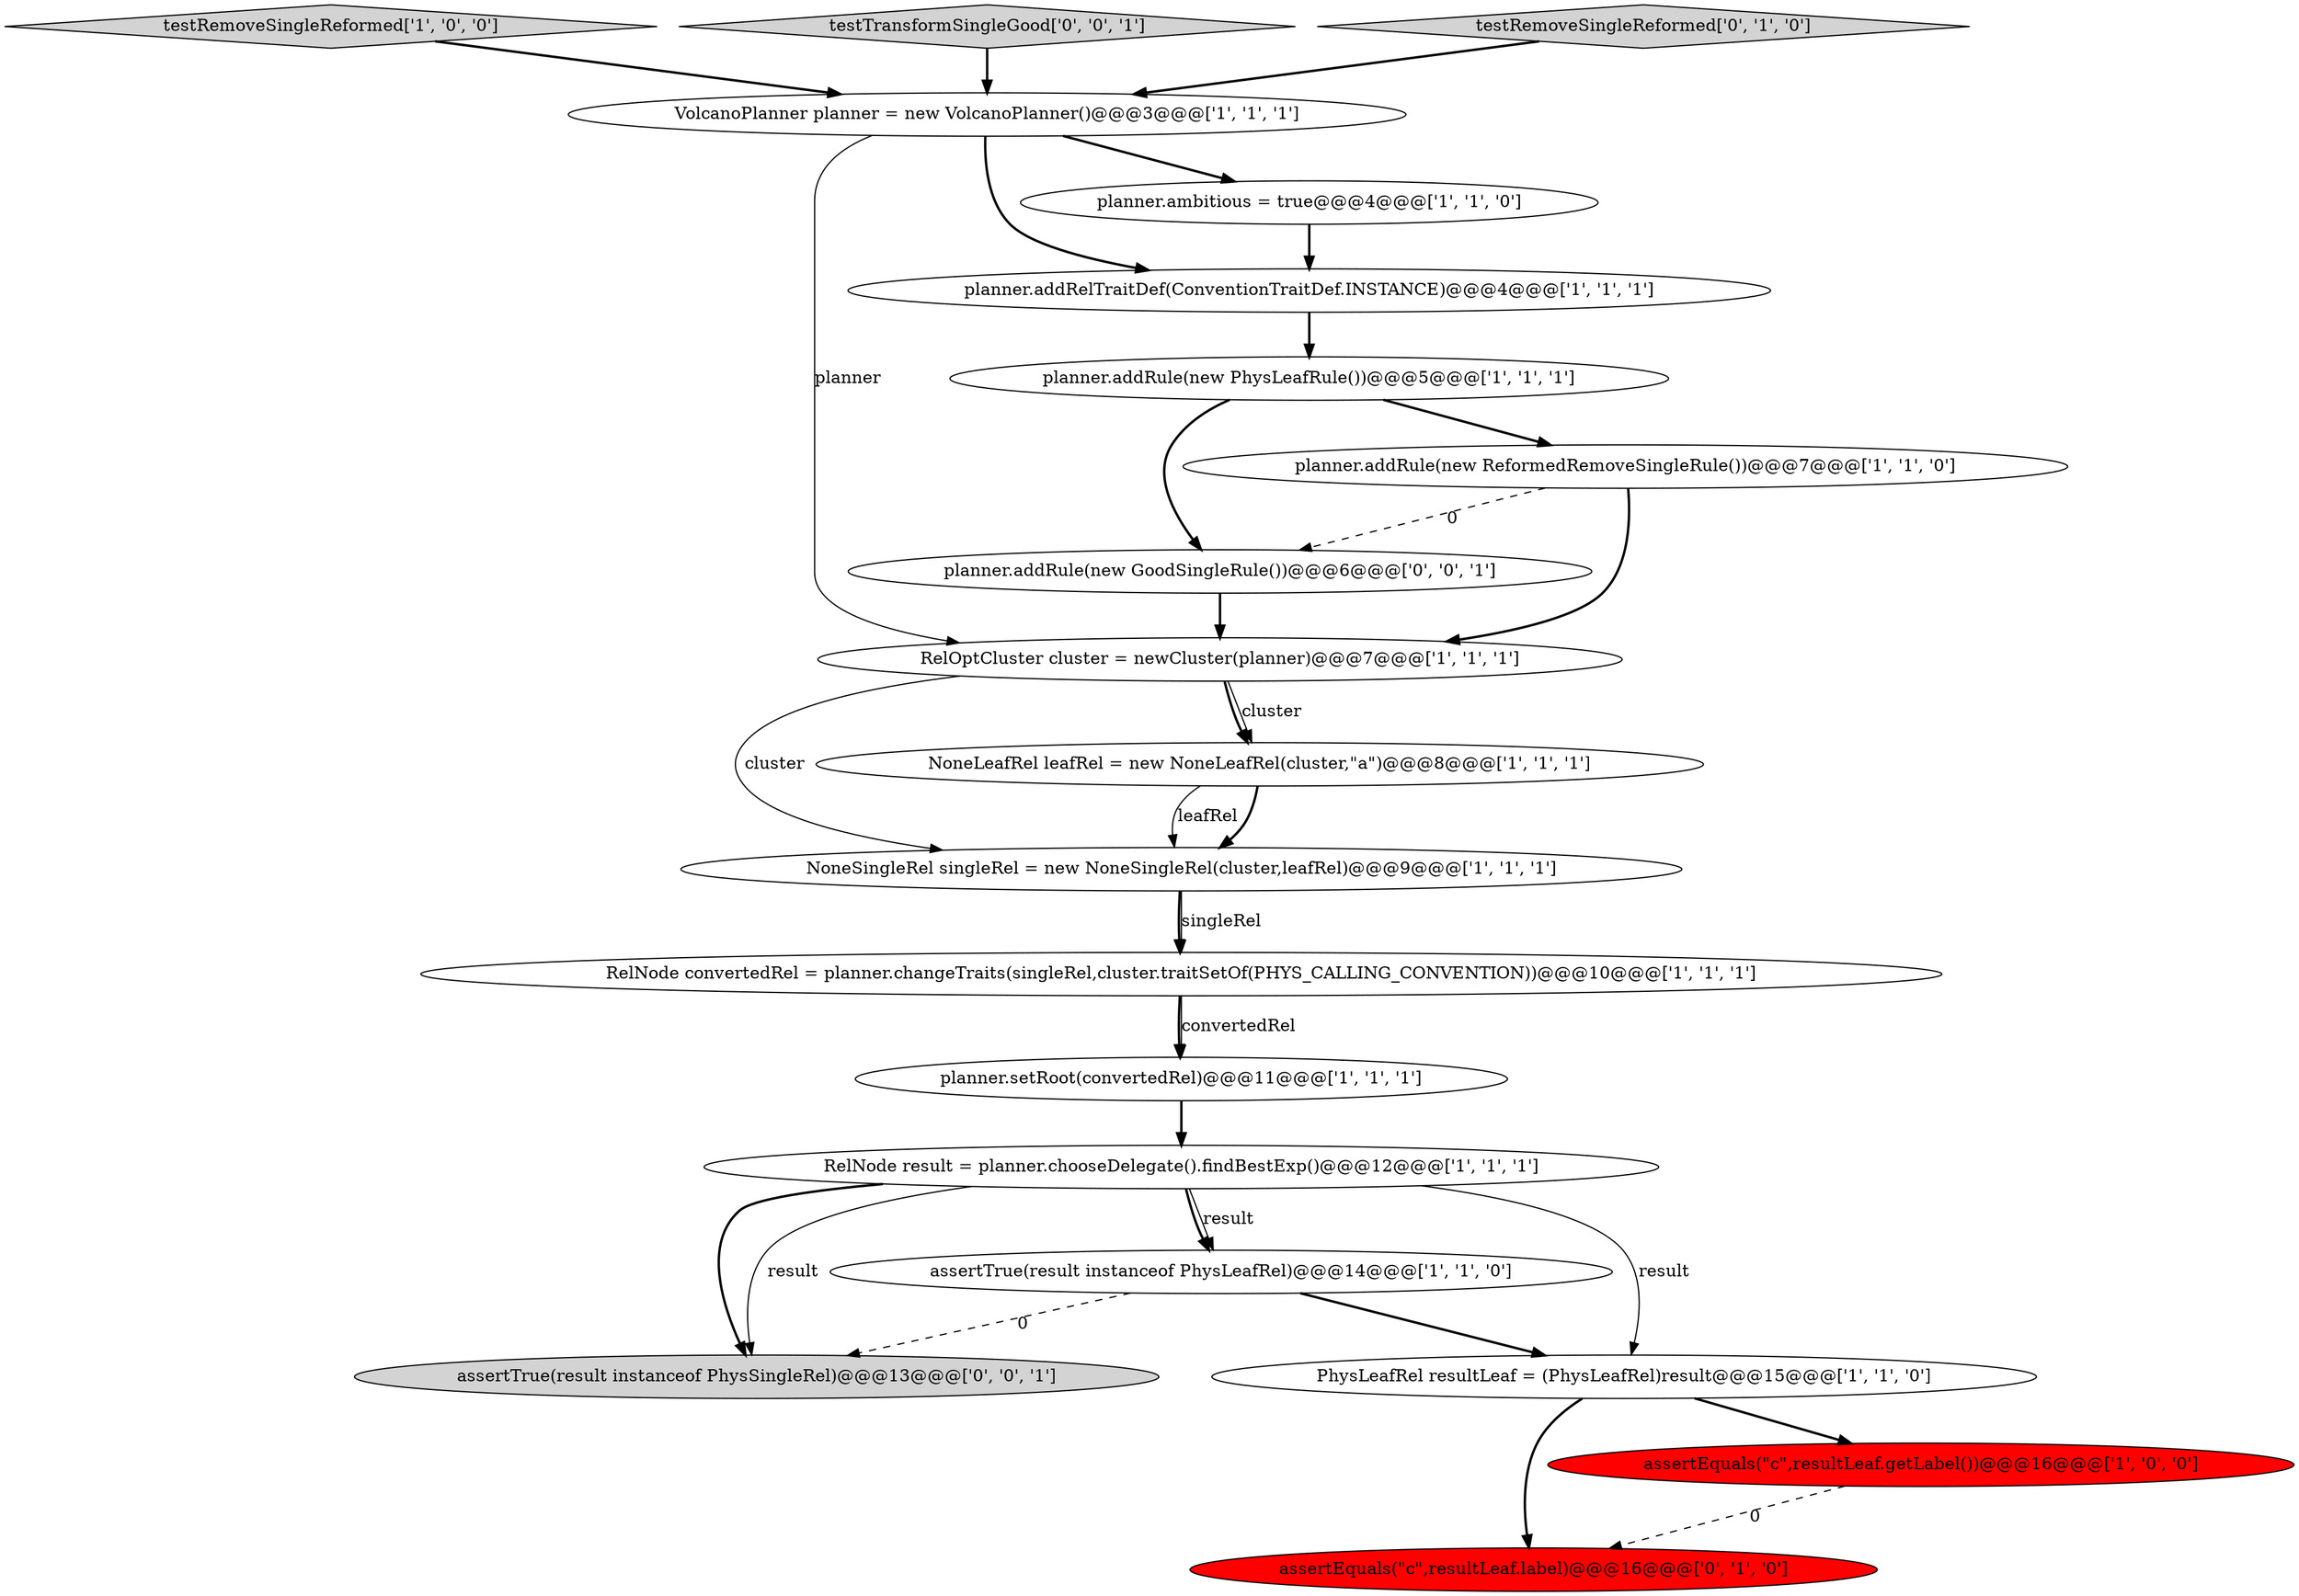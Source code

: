 digraph {
10 [style = filled, label = "planner.ambitious = true@@@4@@@['1', '1', '0']", fillcolor = white, shape = ellipse image = "AAA0AAABBB1BBB"];
9 [style = filled, label = "VolcanoPlanner planner = new VolcanoPlanner()@@@3@@@['1', '1', '1']", fillcolor = white, shape = ellipse image = "AAA0AAABBB1BBB"];
11 [style = filled, label = "planner.addRule(new ReformedRemoveSingleRule())@@@7@@@['1', '1', '0']", fillcolor = white, shape = ellipse image = "AAA0AAABBB1BBB"];
17 [style = filled, label = "planner.addRule(new GoodSingleRule())@@@6@@@['0', '0', '1']", fillcolor = white, shape = ellipse image = "AAA0AAABBB3BBB"];
18 [style = filled, label = "assertTrue(result instanceof PhysSingleRel)@@@13@@@['0', '0', '1']", fillcolor = lightgray, shape = ellipse image = "AAA0AAABBB3BBB"];
14 [style = filled, label = "testRemoveSingleReformed['1', '0', '0']", fillcolor = lightgray, shape = diamond image = "AAA0AAABBB1BBB"];
19 [style = filled, label = "testTransformSingleGood['0', '0', '1']", fillcolor = lightgray, shape = diamond image = "AAA0AAABBB3BBB"];
3 [style = filled, label = "PhysLeafRel resultLeaf = (PhysLeafRel)result@@@15@@@['1', '1', '0']", fillcolor = white, shape = ellipse image = "AAA0AAABBB1BBB"];
1 [style = filled, label = "assertEquals(\"c\",resultLeaf.getLabel())@@@16@@@['1', '0', '0']", fillcolor = red, shape = ellipse image = "AAA1AAABBB1BBB"];
6 [style = filled, label = "planner.addRelTraitDef(ConventionTraitDef.INSTANCE)@@@4@@@['1', '1', '1']", fillcolor = white, shape = ellipse image = "AAA0AAABBB1BBB"];
4 [style = filled, label = "NoneSingleRel singleRel = new NoneSingleRel(cluster,leafRel)@@@9@@@['1', '1', '1']", fillcolor = white, shape = ellipse image = "AAA0AAABBB1BBB"];
8 [style = filled, label = "RelOptCluster cluster = newCluster(planner)@@@7@@@['1', '1', '1']", fillcolor = white, shape = ellipse image = "AAA0AAABBB1BBB"];
12 [style = filled, label = "NoneLeafRel leafRel = new NoneLeafRel(cluster,\"a\")@@@8@@@['1', '1', '1']", fillcolor = white, shape = ellipse image = "AAA0AAABBB1BBB"];
13 [style = filled, label = "assertTrue(result instanceof PhysLeafRel)@@@14@@@['1', '1', '0']", fillcolor = white, shape = ellipse image = "AAA0AAABBB1BBB"];
15 [style = filled, label = "testRemoveSingleReformed['0', '1', '0']", fillcolor = lightgray, shape = diamond image = "AAA0AAABBB2BBB"];
16 [style = filled, label = "assertEquals(\"c\",resultLeaf.label)@@@16@@@['0', '1', '0']", fillcolor = red, shape = ellipse image = "AAA1AAABBB2BBB"];
7 [style = filled, label = "planner.setRoot(convertedRel)@@@11@@@['1', '1', '1']", fillcolor = white, shape = ellipse image = "AAA0AAABBB1BBB"];
2 [style = filled, label = "RelNode result = planner.chooseDelegate().findBestExp()@@@12@@@['1', '1', '1']", fillcolor = white, shape = ellipse image = "AAA0AAABBB1BBB"];
5 [style = filled, label = "planner.addRule(new PhysLeafRule())@@@5@@@['1', '1', '1']", fillcolor = white, shape = ellipse image = "AAA0AAABBB1BBB"];
0 [style = filled, label = "RelNode convertedRel = planner.changeTraits(singleRel,cluster.traitSetOf(PHYS_CALLING_CONVENTION))@@@10@@@['1', '1', '1']", fillcolor = white, shape = ellipse image = "AAA0AAABBB1BBB"];
17->8 [style = bold, label=""];
3->1 [style = bold, label=""];
2->13 [style = solid, label="result"];
2->18 [style = bold, label=""];
11->17 [style = dashed, label="0"];
9->10 [style = bold, label=""];
3->16 [style = bold, label=""];
5->17 [style = bold, label=""];
10->6 [style = bold, label=""];
9->6 [style = bold, label=""];
4->0 [style = bold, label=""];
2->13 [style = bold, label=""];
0->7 [style = bold, label=""];
6->5 [style = bold, label=""];
13->3 [style = bold, label=""];
12->4 [style = bold, label=""];
19->9 [style = bold, label=""];
15->9 [style = bold, label=""];
7->2 [style = bold, label=""];
2->18 [style = solid, label="result"];
1->16 [style = dashed, label="0"];
9->8 [style = solid, label="planner"];
8->4 [style = solid, label="cluster"];
12->4 [style = solid, label="leafRel"];
11->8 [style = bold, label=""];
14->9 [style = bold, label=""];
0->7 [style = solid, label="convertedRel"];
5->11 [style = bold, label=""];
8->12 [style = solid, label="cluster"];
4->0 [style = solid, label="singleRel"];
13->18 [style = dashed, label="0"];
2->3 [style = solid, label="result"];
8->12 [style = bold, label=""];
}
